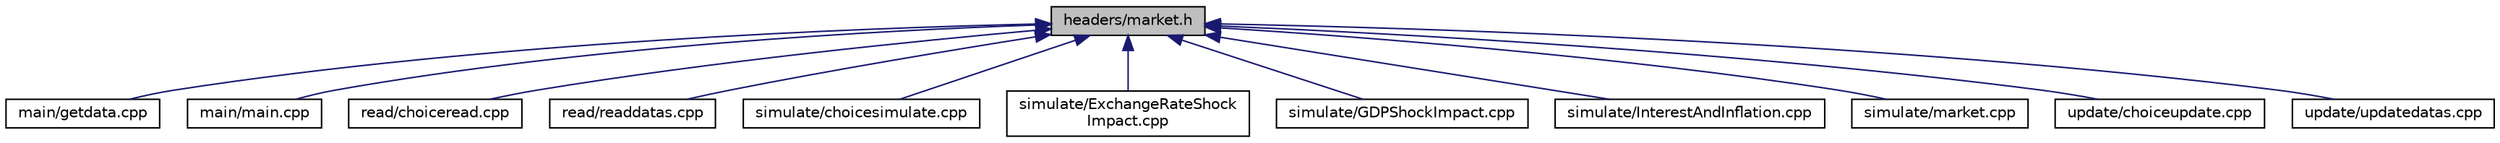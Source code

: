 digraph "headers/market.h"
{
  edge [fontname="Helvetica",fontsize="10",labelfontname="Helvetica",labelfontsize="10"];
  node [fontname="Helvetica",fontsize="10",shape=record];
  Node1 [label="headers/market.h",height=0.2,width=0.4,color="black", fillcolor="grey75", style="filled", fontcolor="black"];
  Node1 -> Node2 [dir="back",color="midnightblue",fontsize="10",style="solid",fontname="Helvetica"];
  Node2 [label="main/getdata.cpp",height=0.2,width=0.4,color="black", fillcolor="white", style="filled",URL="$getdata_8cpp.html",tooltip="gets data about countries from the excel (.xlsx) file and attributes the values to type country varia..."];
  Node1 -> Node3 [dir="back",color="midnightblue",fontsize="10",style="solid",fontname="Helvetica"];
  Node3 [label="main/main.cpp",height=0.2,width=0.4,color="black", fillcolor="white", style="filled",URL="$main_8cpp.html",tooltip="Choices: 1.Read 2.Update 3.Simulate 4.Exit. "];
  Node1 -> Node4 [dir="back",color="midnightblue",fontsize="10",style="solid",fontname="Helvetica"];
  Node4 [label="read/choiceread.cpp",height=0.2,width=0.4,color="black", fillcolor="white", style="filled",URL="$choiceread_8cpp.html",tooltip="lets the user choose what type of data he wants to read "];
  Node1 -> Node5 [dir="back",color="midnightblue",fontsize="10",style="solid",fontname="Helvetica"];
  Node5 [label="read/readdatas.cpp",height=0.2,width=0.4,color="black", fillcolor="white", style="filled",URL="$readdatas_8cpp.html",tooltip="contains all functions that read data from excel file "];
  Node1 -> Node6 [dir="back",color="midnightblue",fontsize="10",style="solid",fontname="Helvetica"];
  Node6 [label="simulate/choicesimulate.cpp",height=0.2,width=0.4,color="black", fillcolor="white", style="filled",URL="$choicesimulate_8cpp.html",tooltip="give the users the options for simulation "];
  Node1 -> Node7 [dir="back",color="midnightblue",fontsize="10",style="solid",fontname="Helvetica"];
  Node7 [label="simulate/ExchangeRateShock\lImpact.cpp",height=0.2,width=0.4,color="black", fillcolor="white", style="filled",URL="$_exchange_rate_shock_impact_8cpp.html",tooltip="Defines the ExchangeRateShockImpact function. "];
  Node1 -> Node8 [dir="back",color="midnightblue",fontsize="10",style="solid",fontname="Helvetica"];
  Node8 [label="simulate/GDPShockImpact.cpp",height=0.2,width=0.4,color="black", fillcolor="white", style="filled",URL="$_g_d_p_shock_impact_8cpp.html",tooltip="Defines the function GDPShockImpact. "];
  Node1 -> Node9 [dir="back",color="midnightblue",fontsize="10",style="solid",fontname="Helvetica"];
  Node9 [label="simulate/InterestAndInflation.cpp",height=0.2,width=0.4,color="black", fillcolor="white", style="filled",URL="$_interest_and_inflation_8cpp.html",tooltip="Defines the InterestRateShockImpact and InflationRateShockImpact functions. "];
  Node1 -> Node10 [dir="back",color="midnightblue",fontsize="10",style="solid",fontname="Helvetica"];
  Node10 [label="simulate/market.cpp",height=0.2,width=0.4,color="black", fillcolor="white", style="filled",URL="$market_8cpp.html",tooltip="Define the ProductionShock function. "];
  Node1 -> Node11 [dir="back",color="midnightblue",fontsize="10",style="solid",fontname="Helvetica"];
  Node11 [label="update/choiceupdate.cpp",height=0.2,width=0.4,color="black", fillcolor="white", style="filled",URL="$choiceupdate_8cpp.html",tooltip="enables the user to choose what data he wants to update "];
  Node1 -> Node12 [dir="back",color="midnightblue",fontsize="10",style="solid",fontname="Helvetica"];
  Node12 [label="update/updatedatas.cpp",height=0.2,width=0.4,color="black", fillcolor="white", style="filled",URL="$updatedatas_8cpp.html",tooltip="modify type country variable AND excel file with new data "];
}
